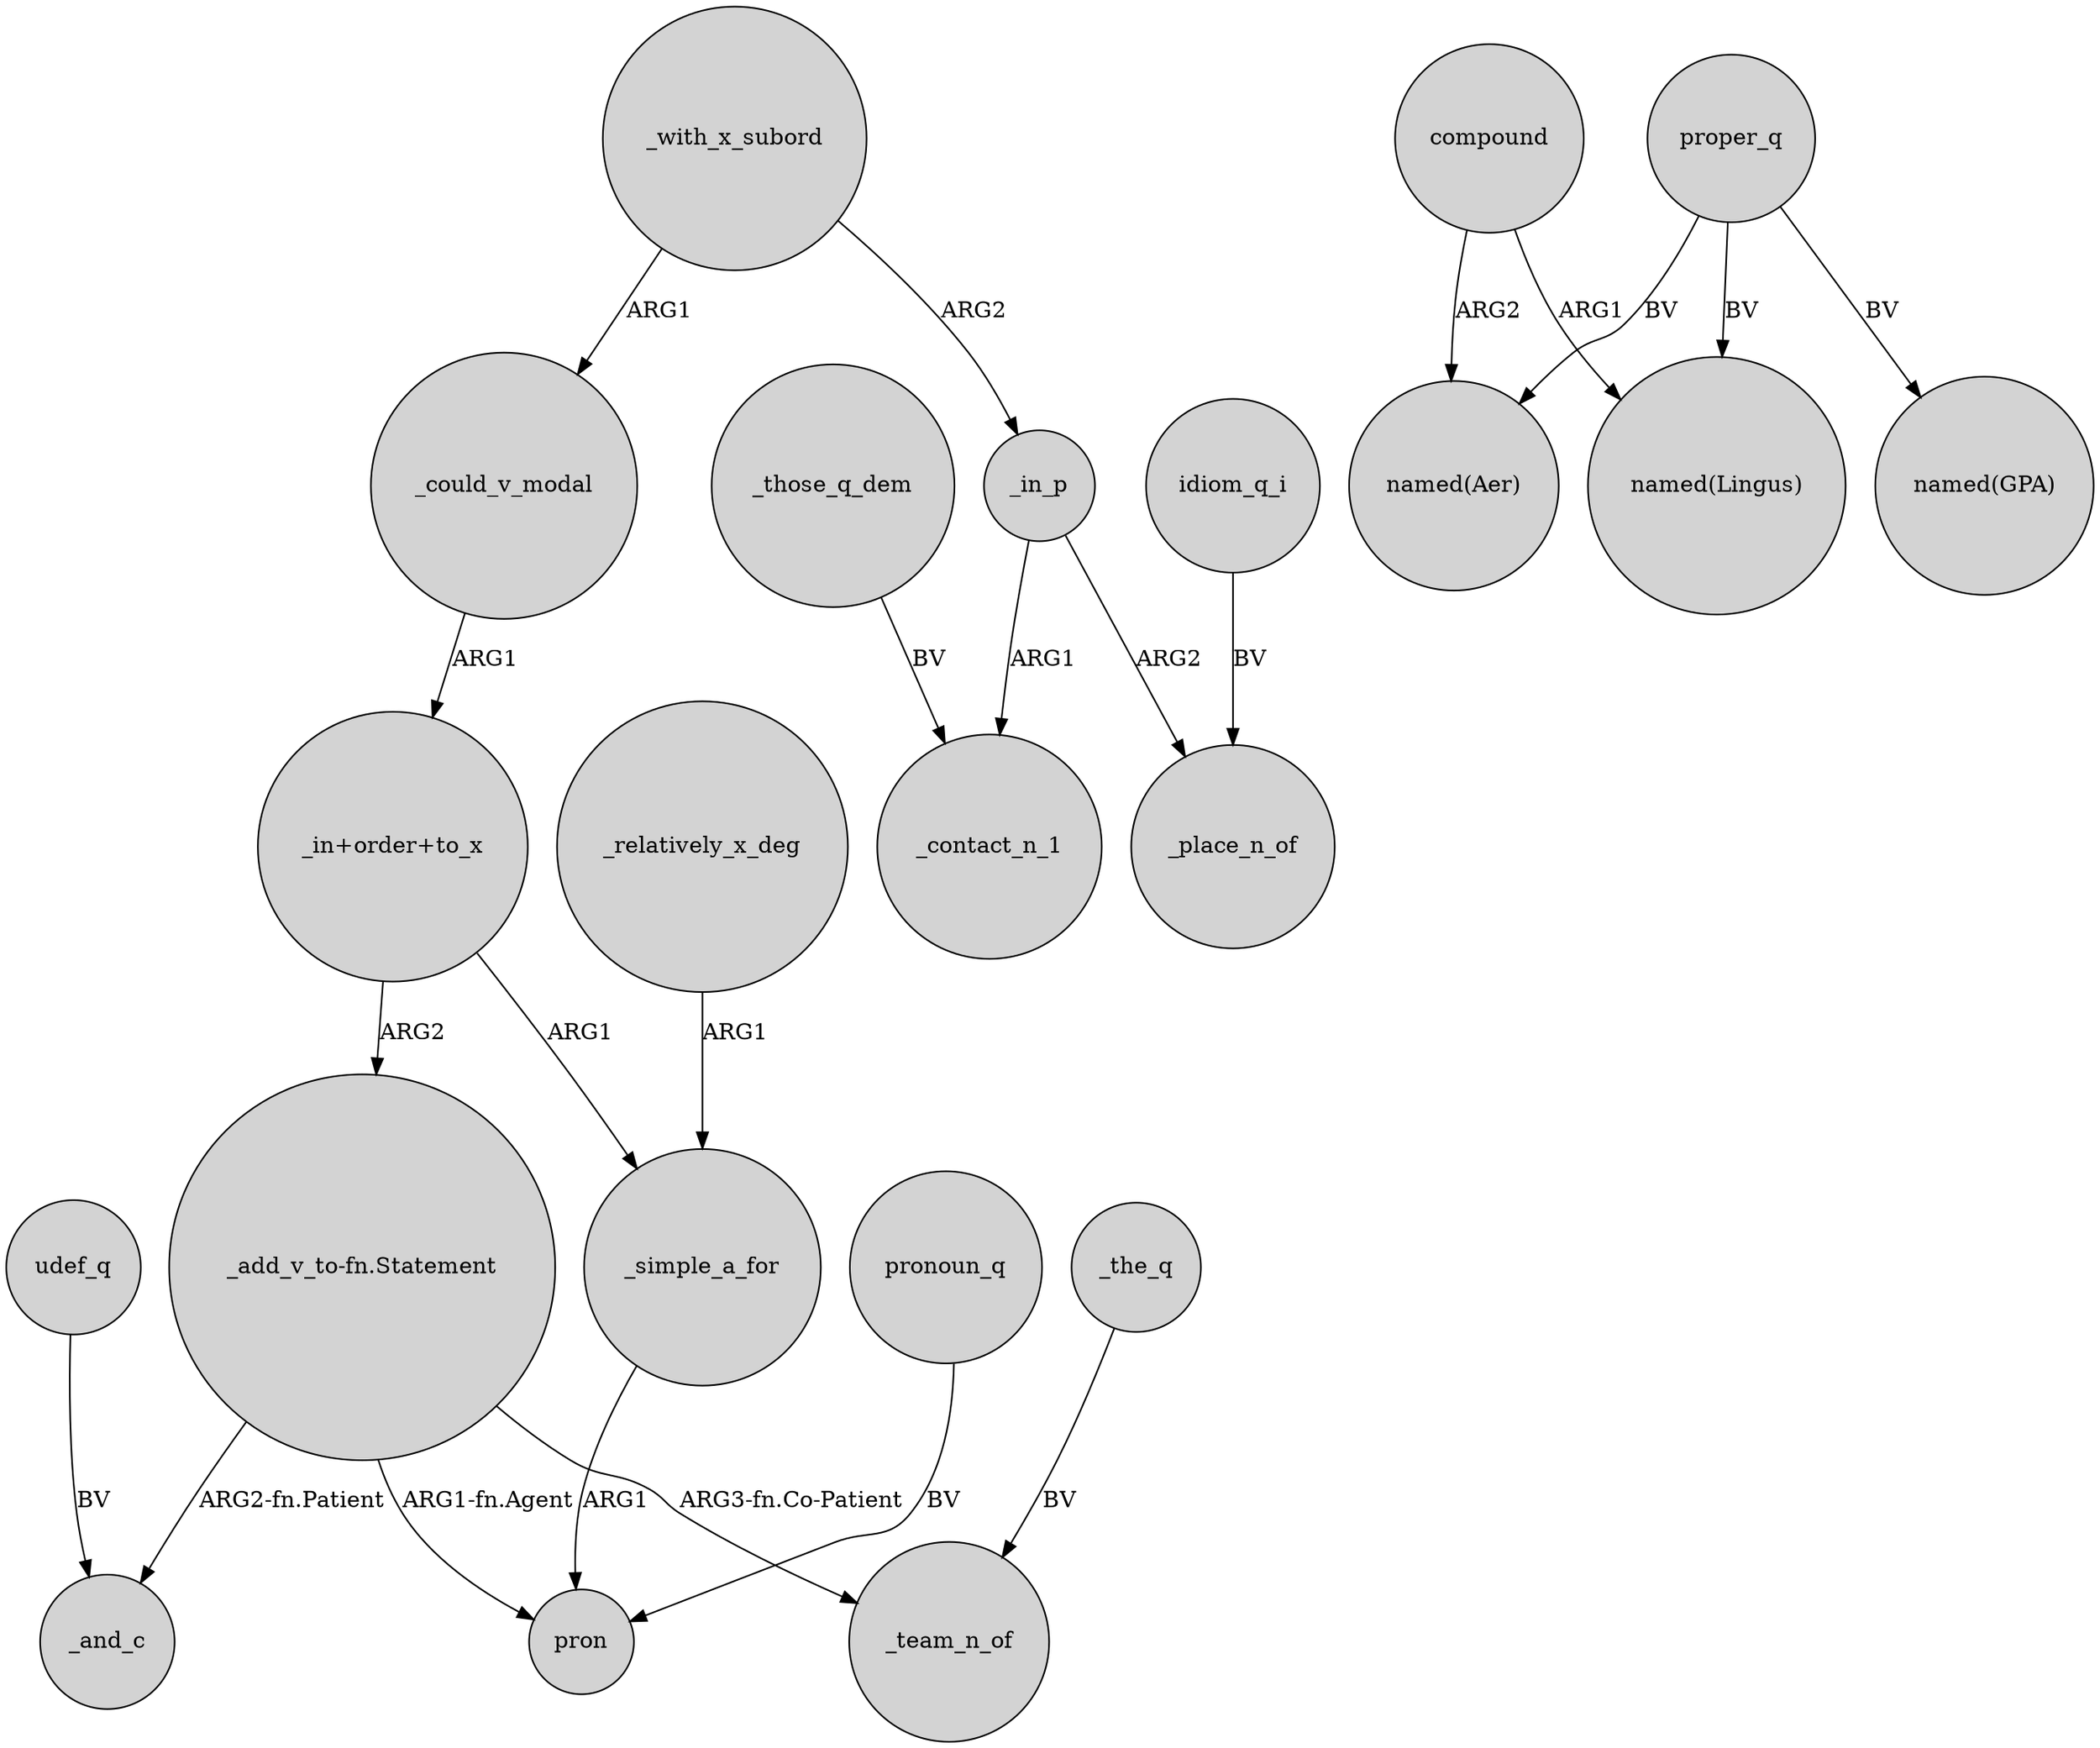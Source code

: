 digraph {
	node [shape=circle style=filled]
	"_add_v_to-fn.Statement" -> _and_c [label="ARG2-fn.Patient"]
	_those_q_dem -> _contact_n_1 [label=BV]
	proper_q -> "named(Lingus)" [label=BV]
	"_in+order+to_x" -> _simple_a_for [label=ARG1]
	_could_v_modal -> "_in+order+to_x" [label=ARG1]
	"_in+order+to_x" -> "_add_v_to-fn.Statement" [label=ARG2]
	compound -> "named(Aer)" [label=ARG2]
	_with_x_subord -> _in_p [label=ARG2]
	_in_p -> _contact_n_1 [label=ARG1]
	"_add_v_to-fn.Statement" -> pron [label="ARG1-fn.Agent"]
	_in_p -> _place_n_of [label=ARG2]
	_relatively_x_deg -> _simple_a_for [label=ARG1]
	pronoun_q -> pron [label=BV]
	proper_q -> "named(Aer)" [label=BV]
	"_add_v_to-fn.Statement" -> _team_n_of [label="ARG3-fn.Co-Patient"]
	proper_q -> "named(GPA)" [label=BV]
	compound -> "named(Lingus)" [label=ARG1]
	_the_q -> _team_n_of [label=BV]
	udef_q -> _and_c [label=BV]
	_simple_a_for -> pron [label=ARG1]
	_with_x_subord -> _could_v_modal [label=ARG1]
	idiom_q_i -> _place_n_of [label=BV]
}
